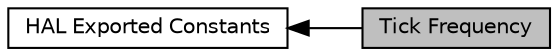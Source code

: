 digraph "Tick Frequency"
{
  edge [fontname="Helvetica",fontsize="10",labelfontname="Helvetica",labelfontsize="10"];
  node [fontname="Helvetica",fontsize="10",shape=box];
  rankdir=LR;
  Node2 [label="HAL Exported Constants",height=0.2,width=0.4,color="black", fillcolor="white", style="filled",URL="$group__HAL__Exported__Constants.html",tooltip=" "];
  Node1 [label="Tick Frequency",height=0.2,width=0.4,color="black", fillcolor="grey75", style="filled", fontcolor="black",tooltip=" "];
  Node2->Node1 [shape=plaintext, dir="back", style="solid"];
}

